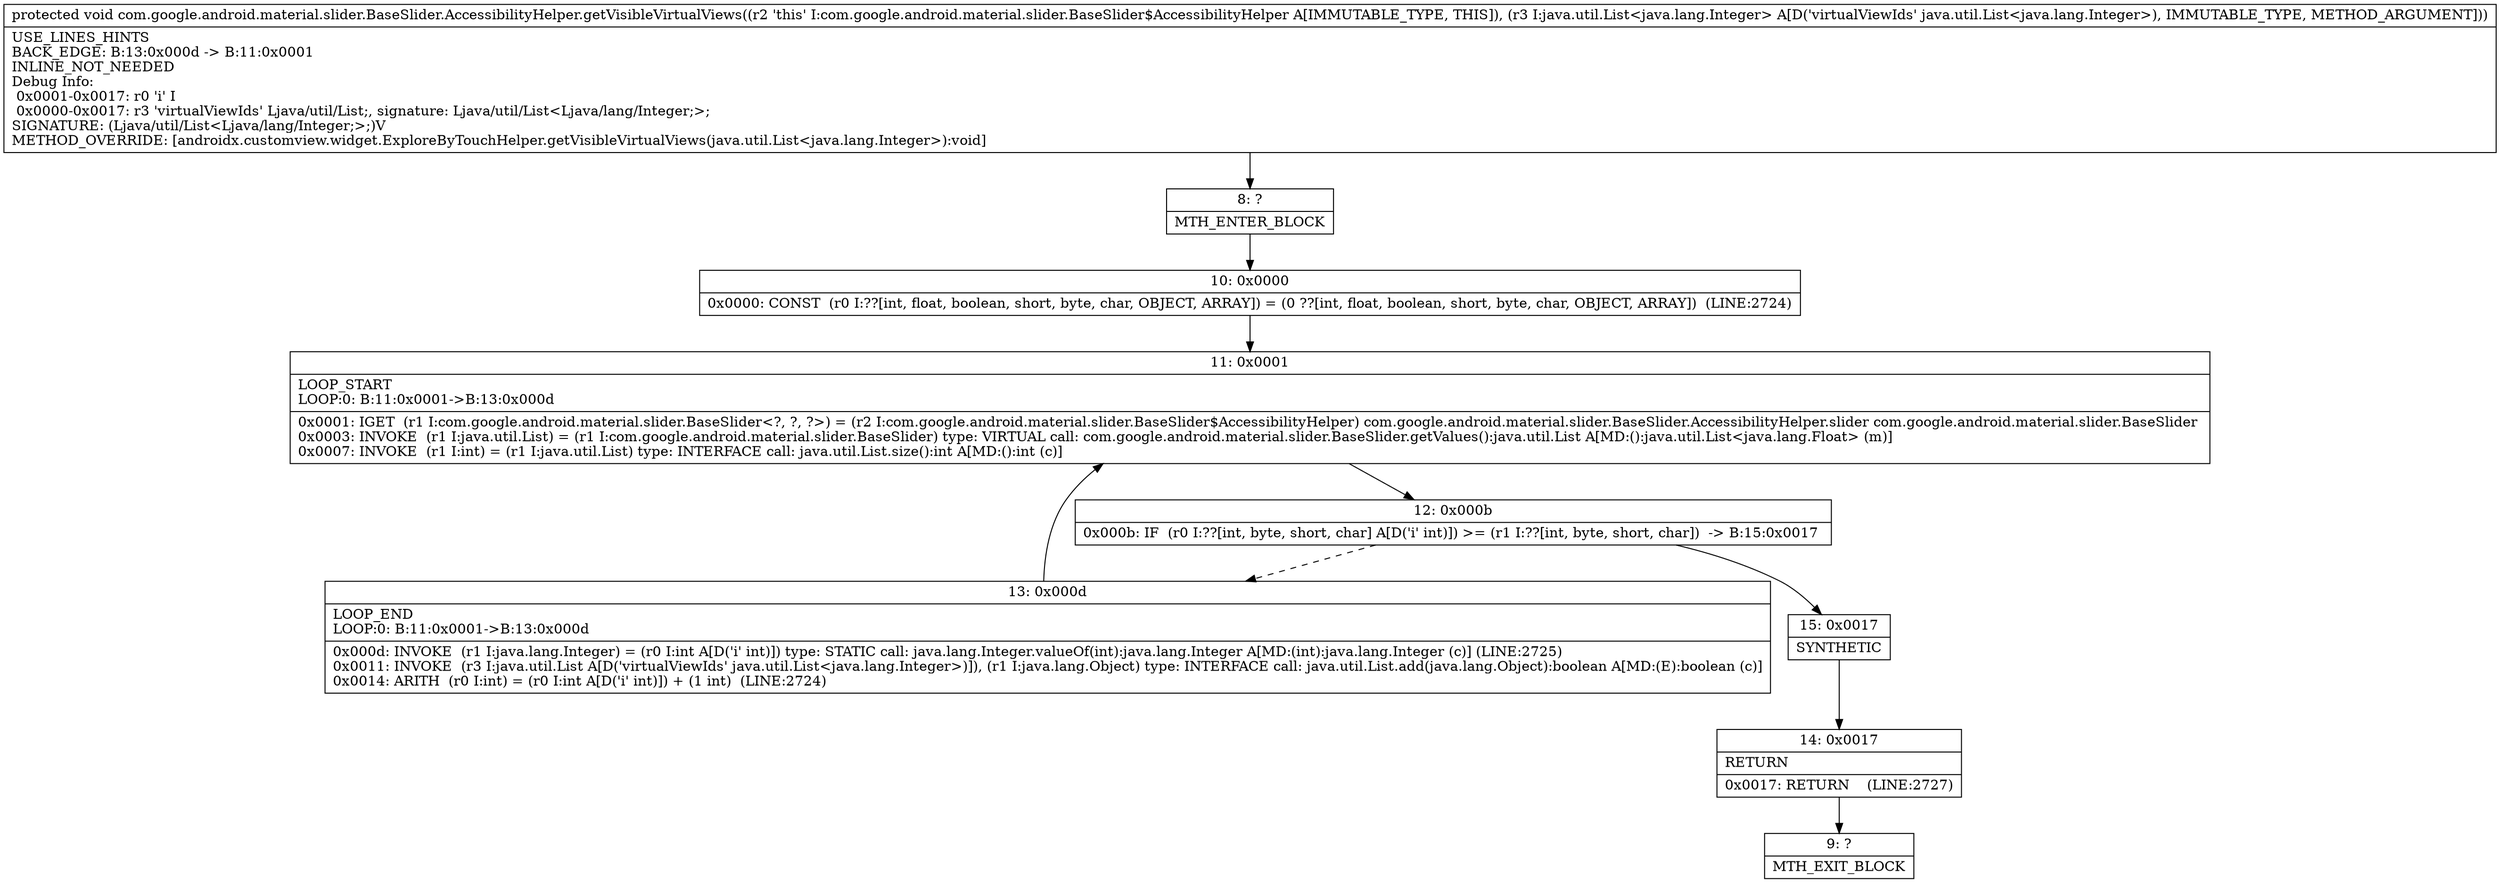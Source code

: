 digraph "CFG forcom.google.android.material.slider.BaseSlider.AccessibilityHelper.getVisibleVirtualViews(Ljava\/util\/List;)V" {
Node_8 [shape=record,label="{8\:\ ?|MTH_ENTER_BLOCK\l}"];
Node_10 [shape=record,label="{10\:\ 0x0000|0x0000: CONST  (r0 I:??[int, float, boolean, short, byte, char, OBJECT, ARRAY]) = (0 ??[int, float, boolean, short, byte, char, OBJECT, ARRAY])  (LINE:2724)\l}"];
Node_11 [shape=record,label="{11\:\ 0x0001|LOOP_START\lLOOP:0: B:11:0x0001\-\>B:13:0x000d\l|0x0001: IGET  (r1 I:com.google.android.material.slider.BaseSlider\<?, ?, ?\>) = (r2 I:com.google.android.material.slider.BaseSlider$AccessibilityHelper) com.google.android.material.slider.BaseSlider.AccessibilityHelper.slider com.google.android.material.slider.BaseSlider \l0x0003: INVOKE  (r1 I:java.util.List) = (r1 I:com.google.android.material.slider.BaseSlider) type: VIRTUAL call: com.google.android.material.slider.BaseSlider.getValues():java.util.List A[MD:():java.util.List\<java.lang.Float\> (m)]\l0x0007: INVOKE  (r1 I:int) = (r1 I:java.util.List) type: INTERFACE call: java.util.List.size():int A[MD:():int (c)]\l}"];
Node_12 [shape=record,label="{12\:\ 0x000b|0x000b: IF  (r0 I:??[int, byte, short, char] A[D('i' int)]) \>= (r1 I:??[int, byte, short, char])  \-\> B:15:0x0017 \l}"];
Node_13 [shape=record,label="{13\:\ 0x000d|LOOP_END\lLOOP:0: B:11:0x0001\-\>B:13:0x000d\l|0x000d: INVOKE  (r1 I:java.lang.Integer) = (r0 I:int A[D('i' int)]) type: STATIC call: java.lang.Integer.valueOf(int):java.lang.Integer A[MD:(int):java.lang.Integer (c)] (LINE:2725)\l0x0011: INVOKE  (r3 I:java.util.List A[D('virtualViewIds' java.util.List\<java.lang.Integer\>)]), (r1 I:java.lang.Object) type: INTERFACE call: java.util.List.add(java.lang.Object):boolean A[MD:(E):boolean (c)]\l0x0014: ARITH  (r0 I:int) = (r0 I:int A[D('i' int)]) + (1 int)  (LINE:2724)\l}"];
Node_15 [shape=record,label="{15\:\ 0x0017|SYNTHETIC\l}"];
Node_14 [shape=record,label="{14\:\ 0x0017|RETURN\l|0x0017: RETURN    (LINE:2727)\l}"];
Node_9 [shape=record,label="{9\:\ ?|MTH_EXIT_BLOCK\l}"];
MethodNode[shape=record,label="{protected void com.google.android.material.slider.BaseSlider.AccessibilityHelper.getVisibleVirtualViews((r2 'this' I:com.google.android.material.slider.BaseSlider$AccessibilityHelper A[IMMUTABLE_TYPE, THIS]), (r3 I:java.util.List\<java.lang.Integer\> A[D('virtualViewIds' java.util.List\<java.lang.Integer\>), IMMUTABLE_TYPE, METHOD_ARGUMENT]))  | USE_LINES_HINTS\lBACK_EDGE: B:13:0x000d \-\> B:11:0x0001\lINLINE_NOT_NEEDED\lDebug Info:\l  0x0001\-0x0017: r0 'i' I\l  0x0000\-0x0017: r3 'virtualViewIds' Ljava\/util\/List;, signature: Ljava\/util\/List\<Ljava\/lang\/Integer;\>;\lSIGNATURE: (Ljava\/util\/List\<Ljava\/lang\/Integer;\>;)V\lMETHOD_OVERRIDE: [androidx.customview.widget.ExploreByTouchHelper.getVisibleVirtualViews(java.util.List\<java.lang.Integer\>):void]\l}"];
MethodNode -> Node_8;Node_8 -> Node_10;
Node_10 -> Node_11;
Node_11 -> Node_12;
Node_12 -> Node_13[style=dashed];
Node_12 -> Node_15;
Node_13 -> Node_11;
Node_15 -> Node_14;
Node_14 -> Node_9;
}

